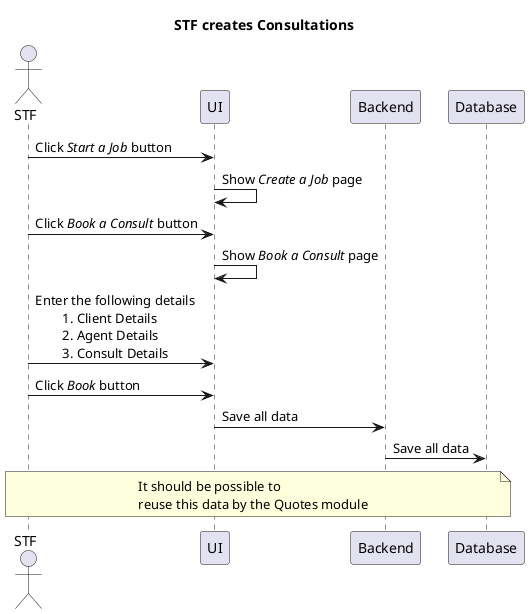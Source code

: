 ' STF wants to create Consultations

@startuml
    title STF creates Consultations

    actor "STF" as STF

    STF  -> UI: Click //Start a Job// button
    UI -> UI: Show //Create a Job// page
    STF -> UI: Click //Book a Consult// button
    UI -> UI: Show //Book a Consult// page
    STF -> UI: Enter the following details\n\t1. Client Details\n\t2. Agent Details\n\t3. Consult Details

    STF -> UI: Click //Book// button

    UI -> Backend: Save all data
    Backend -> Database: Save all data

    note over STF, Database 
        It should be possible to
        reuse this data by the Quotes module
    end note
@enduml
